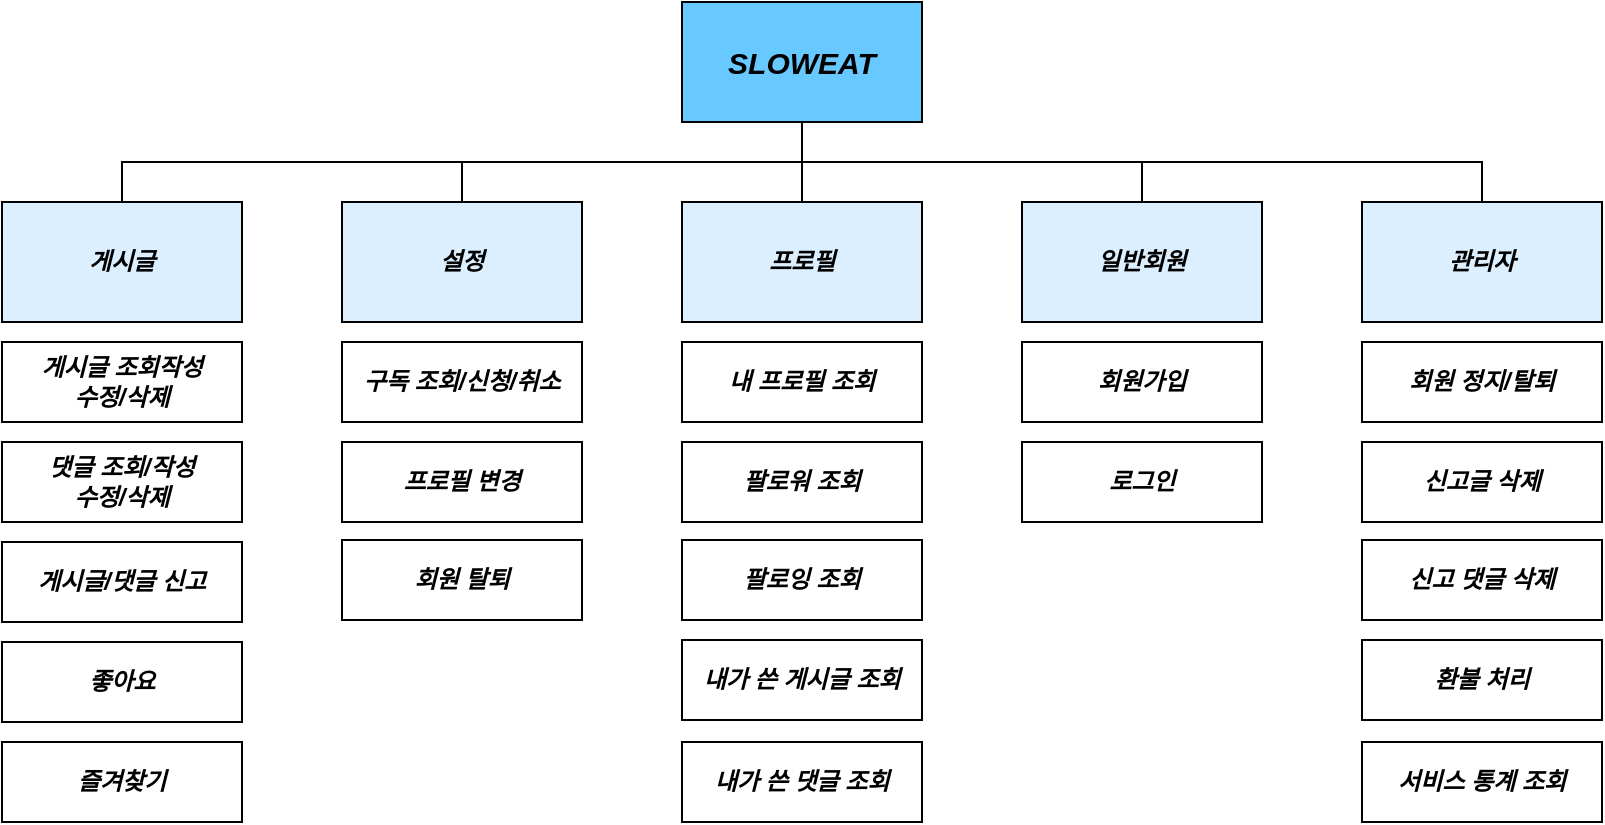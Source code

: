 <mxfile version="28.0.5">
  <diagram id="prtHgNgQTEPvFCAcTncT" name="Page-1">
    <mxGraphModel dx="1854" dy="1143" grid="1" gridSize="10" guides="1" tooltips="1" connect="1" arrows="1" fold="1" page="1" pageScale="1" pageWidth="827" pageHeight="1169" math="0" shadow="0">
      <root>
        <mxCell id="0" />
        <mxCell id="1" parent="0" />
        <mxCell id="ydasgig3aiIOotFLa35J-10" style="edgeStyle=orthogonalEdgeStyle;rounded=0;orthogonalLoop=1;jettySize=auto;html=1;exitX=0.5;exitY=1;exitDx=0;exitDy=0;endArrow=none;endFill=0;strokeColor=default;align=center;verticalAlign=middle;fontFamily=Helvetica;fontSize=11;fontColor=default;labelBackgroundColor=default;entryX=0.5;entryY=0;entryDx=0;entryDy=0;" edge="1" parent="1" source="ydasgig3aiIOotFLa35J-1" target="ydasgig3aiIOotFLa35J-3">
          <mxGeometry relative="1" as="geometry">
            <Array as="points">
              <mxPoint x="850" y="170" />
              <mxPoint x="510" y="170" />
            </Array>
          </mxGeometry>
        </mxCell>
        <mxCell id="ydasgig3aiIOotFLa35J-11" style="edgeStyle=orthogonalEdgeStyle;rounded=0;orthogonalLoop=1;jettySize=auto;html=1;entryX=0.5;entryY=0;entryDx=0;entryDy=0;exitX=0.5;exitY=1;exitDx=0;exitDy=0;strokeColor=default;align=center;verticalAlign=middle;fontFamily=Helvetica;fontSize=11;fontColor=default;labelBackgroundColor=default;endArrow=none;endFill=0;" edge="1" parent="1" source="ydasgig3aiIOotFLa35J-1" target="ydasgig3aiIOotFLa35J-2">
          <mxGeometry relative="1" as="geometry">
            <Array as="points">
              <mxPoint x="850" y="170" />
              <mxPoint x="680" y="170" />
            </Array>
          </mxGeometry>
        </mxCell>
        <mxCell id="ydasgig3aiIOotFLa35J-14" style="edgeStyle=orthogonalEdgeStyle;rounded=0;orthogonalLoop=1;jettySize=auto;html=1;exitX=0.5;exitY=1;exitDx=0;exitDy=0;strokeColor=default;align=center;verticalAlign=middle;fontFamily=Helvetica;fontSize=11;fontColor=default;labelBackgroundColor=default;endArrow=none;endFill=0;entryX=0.5;entryY=0;entryDx=0;entryDy=0;" edge="1" parent="1" source="ydasgig3aiIOotFLa35J-1" target="ydasgig3aiIOotFLa35J-4">
          <mxGeometry relative="1" as="geometry">
            <Array as="points">
              <mxPoint x="850" y="180" />
              <mxPoint x="850" y="180" />
            </Array>
          </mxGeometry>
        </mxCell>
        <mxCell id="ydasgig3aiIOotFLa35J-34" style="edgeStyle=orthogonalEdgeStyle;rounded=0;orthogonalLoop=1;jettySize=auto;html=1;exitX=0.5;exitY=1;exitDx=0;exitDy=0;strokeColor=default;align=center;verticalAlign=middle;fontFamily=Helvetica;fontSize=11;fontColor=default;labelBackgroundColor=default;endArrow=none;endFill=0;" edge="1" parent="1" source="ydasgig3aiIOotFLa35J-1" target="ydasgig3aiIOotFLa35J-32">
          <mxGeometry relative="1" as="geometry">
            <Array as="points">
              <mxPoint x="850" y="170" />
              <mxPoint x="1020" y="170" />
            </Array>
          </mxGeometry>
        </mxCell>
        <mxCell id="ydasgig3aiIOotFLa35J-35" style="edgeStyle=orthogonalEdgeStyle;rounded=0;orthogonalLoop=1;jettySize=auto;html=1;strokeColor=default;align=center;verticalAlign=middle;fontFamily=Helvetica;fontSize=11;fontColor=default;labelBackgroundColor=default;endArrow=none;endFill=0;" edge="1" parent="1" source="ydasgig3aiIOotFLa35J-1" target="ydasgig3aiIOotFLa35J-33">
          <mxGeometry relative="1" as="geometry">
            <Array as="points">
              <mxPoint x="850" y="170" />
              <mxPoint x="1190" y="170" />
            </Array>
          </mxGeometry>
        </mxCell>
        <mxCell id="ydasgig3aiIOotFLa35J-1" value="SLOWEAT" style="rounded=0;whiteSpace=wrap;html=1;fillColor=#67C9FF;fontStyle=3;fontSize=15;" vertex="1" parent="1">
          <mxGeometry x="790" y="90" width="120" height="60" as="geometry" />
        </mxCell>
        <mxCell id="ydasgig3aiIOotFLa35J-2" value="설정" style="rounded=0;whiteSpace=wrap;html=1;fillColor=#DBEFFF;fontStyle=3" vertex="1" parent="1">
          <mxGeometry x="620" y="190" width="120" height="60" as="geometry" />
        </mxCell>
        <mxCell id="ydasgig3aiIOotFLa35J-3" value="게시글" style="rounded=0;whiteSpace=wrap;html=1;fillColor=#DBEFFF;fontStyle=3" vertex="1" parent="1">
          <mxGeometry x="450" y="190" width="120" height="60" as="geometry" />
        </mxCell>
        <mxCell id="ydasgig3aiIOotFLa35J-4" value="프로필" style="rounded=0;whiteSpace=wrap;html=1;fillColor=#DBEFFF;fontStyle=3" vertex="1" parent="1">
          <mxGeometry x="790" y="190" width="120" height="60" as="geometry" />
        </mxCell>
        <mxCell id="ydasgig3aiIOotFLa35J-21" value="게시글 조회작성&lt;div&gt;수정/삭제&lt;/div&gt;" style="rounded=0;whiteSpace=wrap;html=1;fillColor=none;fontStyle=3" vertex="1" parent="1">
          <mxGeometry x="450" y="260" width="120" height="40" as="geometry" />
        </mxCell>
        <mxCell id="ydasgig3aiIOotFLa35J-25" value="좋아요" style="rounded=0;whiteSpace=wrap;html=1;fillColor=none;fontStyle=3" vertex="1" parent="1">
          <mxGeometry x="450" y="410" width="120" height="40" as="geometry" />
        </mxCell>
        <mxCell id="ydasgig3aiIOotFLa35J-26" value="즐겨찾기" style="rounded=0;whiteSpace=wrap;html=1;fillColor=none;fontStyle=3" vertex="1" parent="1">
          <mxGeometry x="450" y="460" width="120" height="40" as="geometry" />
        </mxCell>
        <mxCell id="ydasgig3aiIOotFLa35J-27" value="회원 정지/탈퇴" style="rounded=0;whiteSpace=wrap;html=1;fillColor=none;fontStyle=3" vertex="1" parent="1">
          <mxGeometry x="1130" y="260" width="120" height="40" as="geometry" />
        </mxCell>
        <mxCell id="ydasgig3aiIOotFLa35J-28" value="신고글 삭제" style="rounded=0;whiteSpace=wrap;html=1;fillColor=none;fontStyle=3" vertex="1" parent="1">
          <mxGeometry x="1130" y="310" width="120" height="40" as="geometry" />
        </mxCell>
        <mxCell id="ydasgig3aiIOotFLa35J-29" value="신고 댓글 삭제" style="rounded=0;whiteSpace=wrap;html=1;fillColor=none;fontStyle=3" vertex="1" parent="1">
          <mxGeometry x="1130" y="359" width="120" height="40" as="geometry" />
        </mxCell>
        <mxCell id="ydasgig3aiIOotFLa35J-30" value="환불 처리" style="rounded=0;whiteSpace=wrap;html=1;fillColor=none;fontStyle=3" vertex="1" parent="1">
          <mxGeometry x="1130" y="409" width="120" height="40" as="geometry" />
        </mxCell>
        <mxCell id="ydasgig3aiIOotFLa35J-31" value="서비스 통계 조회" style="rounded=0;whiteSpace=wrap;html=1;fillColor=none;fontStyle=3" vertex="1" parent="1">
          <mxGeometry x="1130" y="460" width="120" height="40" as="geometry" />
        </mxCell>
        <mxCell id="ydasgig3aiIOotFLa35J-32" value="일반회원" style="rounded=0;whiteSpace=wrap;html=1;fillColor=#DBEFFF;fontStyle=3" vertex="1" parent="1">
          <mxGeometry x="960" y="190" width="120" height="60" as="geometry" />
        </mxCell>
        <mxCell id="ydasgig3aiIOotFLa35J-33" value="관리자" style="rounded=0;whiteSpace=wrap;html=1;fillColor=#DBEFFF;fontStyle=3" vertex="1" parent="1">
          <mxGeometry x="1130" y="190" width="120" height="60" as="geometry" />
        </mxCell>
        <mxCell id="ydasgig3aiIOotFLa35J-36" value="구독 조회/신청/취소" style="rounded=0;whiteSpace=wrap;html=1;fillColor=none;fontStyle=3" vertex="1" parent="1">
          <mxGeometry x="620" y="260" width="120" height="40" as="geometry" />
        </mxCell>
        <mxCell id="ydasgig3aiIOotFLa35J-37" value="프로필 변경" style="rounded=0;whiteSpace=wrap;html=1;fillColor=none;fontStyle=3" vertex="1" parent="1">
          <mxGeometry x="620" y="310" width="120" height="40" as="geometry" />
        </mxCell>
        <mxCell id="ydasgig3aiIOotFLa35J-38" value="회원 탈퇴" style="rounded=0;whiteSpace=wrap;html=1;fillColor=none;fontStyle=3" vertex="1" parent="1">
          <mxGeometry x="620" y="359" width="120" height="40" as="geometry" />
        </mxCell>
        <mxCell id="ydasgig3aiIOotFLa35J-48" value="내 프로필 조회" style="rounded=0;whiteSpace=wrap;html=1;fillColor=none;fontStyle=3" vertex="1" parent="1">
          <mxGeometry x="790" y="260" width="120" height="40" as="geometry" />
        </mxCell>
        <mxCell id="ydasgig3aiIOotFLa35J-49" value="팔로워 조회" style="rounded=0;whiteSpace=wrap;html=1;fillColor=none;fontStyle=3" vertex="1" parent="1">
          <mxGeometry x="790" y="310" width="120" height="40" as="geometry" />
        </mxCell>
        <mxCell id="ydasgig3aiIOotFLa35J-50" value="팔로잉 조회" style="rounded=0;whiteSpace=wrap;html=1;fillColor=none;fontStyle=3" vertex="1" parent="1">
          <mxGeometry x="790" y="359" width="120" height="40" as="geometry" />
        </mxCell>
        <mxCell id="ydasgig3aiIOotFLa35J-51" value="내가 쓴 게시글 조회" style="rounded=0;whiteSpace=wrap;html=1;fillColor=none;fontStyle=3" vertex="1" parent="1">
          <mxGeometry x="790" y="409" width="120" height="40" as="geometry" />
        </mxCell>
        <mxCell id="ydasgig3aiIOotFLa35J-52" value="내가 쓴 댓글 조회" style="rounded=0;whiteSpace=wrap;html=1;fillColor=none;fontStyle=3" vertex="1" parent="1">
          <mxGeometry x="790" y="460" width="120" height="40" as="geometry" />
        </mxCell>
        <mxCell id="ydasgig3aiIOotFLa35J-54" value="회원가입" style="rounded=0;whiteSpace=wrap;html=1;fillColor=none;fontStyle=3" vertex="1" parent="1">
          <mxGeometry x="960" y="260" width="120" height="40" as="geometry" />
        </mxCell>
        <mxCell id="ydasgig3aiIOotFLa35J-55" value="로그인" style="rounded=0;whiteSpace=wrap;html=1;fillColor=none;fontStyle=3" vertex="1" parent="1">
          <mxGeometry x="960" y="310" width="120" height="40" as="geometry" />
        </mxCell>
        <mxCell id="ydasgig3aiIOotFLa35J-60" value="댓글 조회/작성&lt;div&gt;수정/삭제&lt;/div&gt;" style="rounded=0;whiteSpace=wrap;html=1;fillColor=none;fontStyle=3" vertex="1" parent="1">
          <mxGeometry x="450" y="310" width="120" height="40" as="geometry" />
        </mxCell>
        <mxCell id="ydasgig3aiIOotFLa35J-61" value="게시글/댓글 신고" style="rounded=0;whiteSpace=wrap;html=1;fillColor=none;fontStyle=3" vertex="1" parent="1">
          <mxGeometry x="450" y="360" width="120" height="40" as="geometry" />
        </mxCell>
      </root>
    </mxGraphModel>
  </diagram>
</mxfile>

